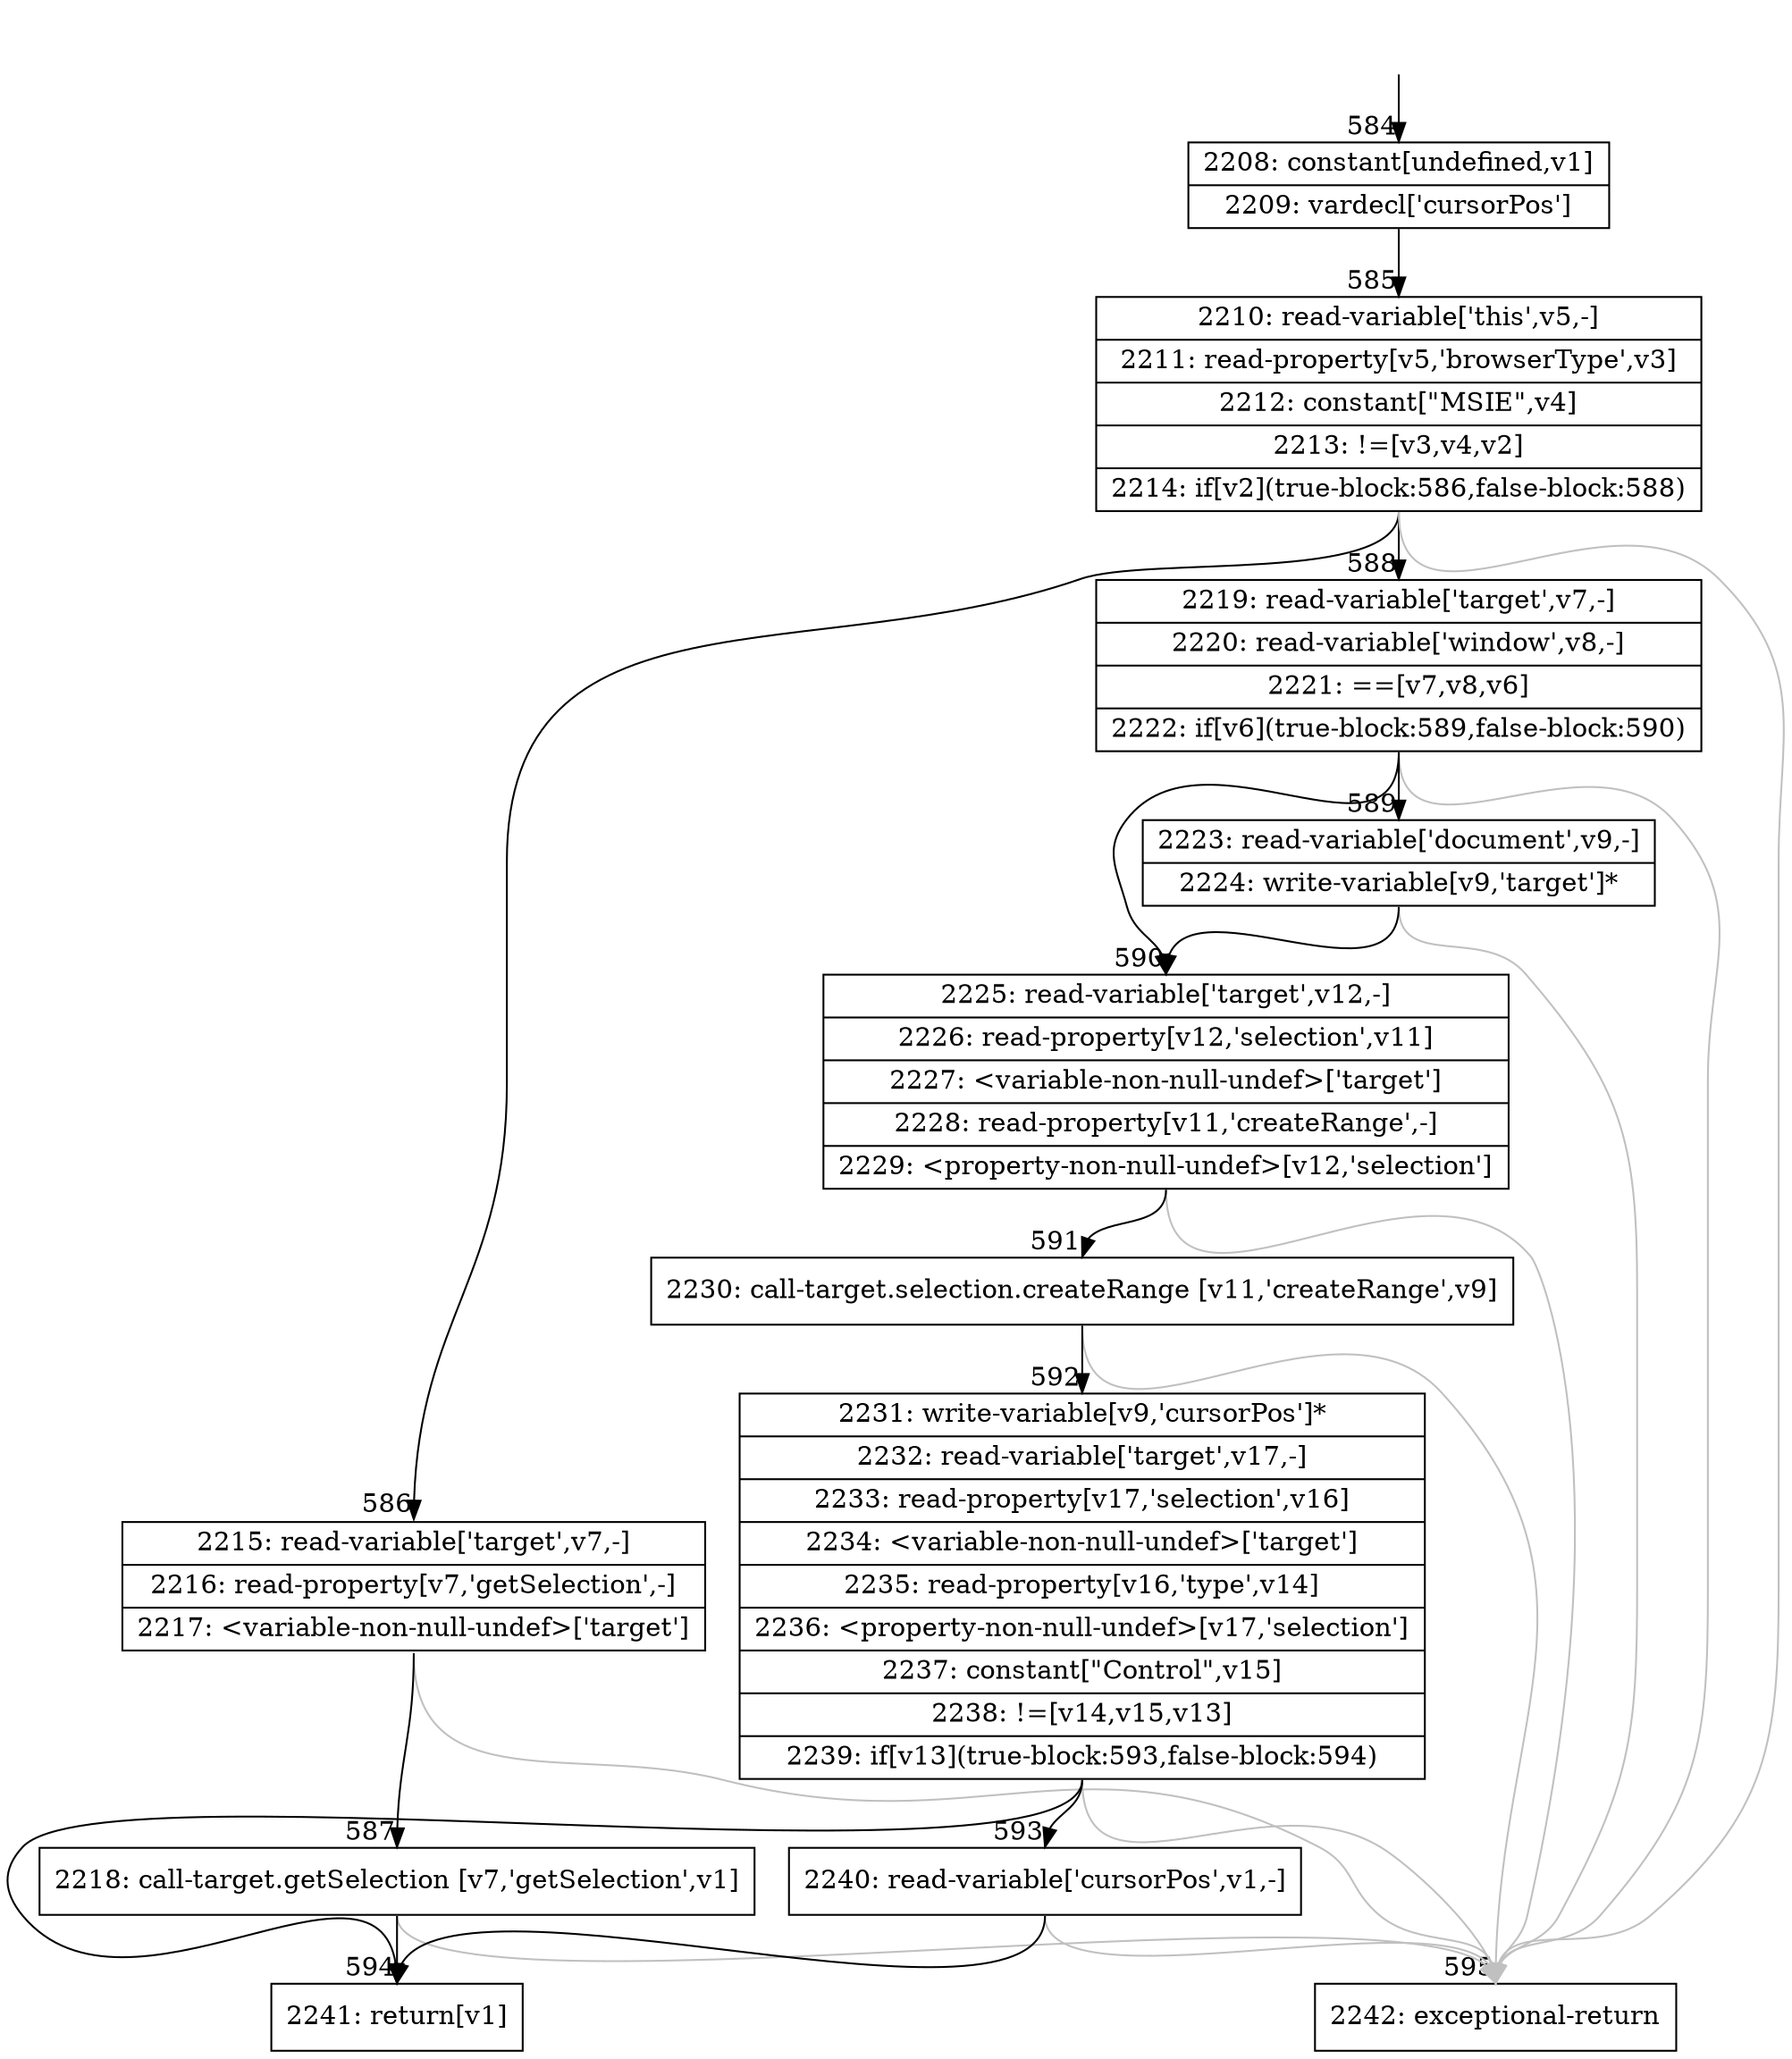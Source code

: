 digraph {
rankdir="TD"
BB_entry26[shape=none,label=""];
BB_entry26 -> BB584 [tailport=s, headport=n, headlabel="    584"]
BB584 [shape=record label="{2208: constant[undefined,v1]|2209: vardecl['cursorPos']}" ] 
BB584 -> BB585 [tailport=s, headport=n, headlabel="      585"]
BB585 [shape=record label="{2210: read-variable['this',v5,-]|2211: read-property[v5,'browserType',v3]|2212: constant[\"MSIE\",v4]|2213: !=[v3,v4,v2]|2214: if[v2](true-block:586,false-block:588)}" ] 
BB585 -> BB586 [tailport=s, headport=n, headlabel="      586"]
BB585 -> BB588 [tailport=s, headport=n, headlabel="      588"]
BB585 -> BB595 [tailport=s, headport=n, color=gray, headlabel="      595"]
BB586 [shape=record label="{2215: read-variable['target',v7,-]|2216: read-property[v7,'getSelection',-]|2217: \<variable-non-null-undef\>['target']}" ] 
BB586 -> BB587 [tailport=s, headport=n, headlabel="      587"]
BB586 -> BB595 [tailport=s, headport=n, color=gray]
BB587 [shape=record label="{2218: call-target.getSelection [v7,'getSelection',v1]}" ] 
BB587 -> BB594 [tailport=s, headport=n, headlabel="      594"]
BB587 -> BB595 [tailport=s, headport=n, color=gray]
BB588 [shape=record label="{2219: read-variable['target',v7,-]|2220: read-variable['window',v8,-]|2221: ==[v7,v8,v6]|2222: if[v6](true-block:589,false-block:590)}" ] 
BB588 -> BB589 [tailport=s, headport=n, headlabel="      589"]
BB588 -> BB590 [tailport=s, headport=n, headlabel="      590"]
BB588 -> BB595 [tailport=s, headport=n, color=gray]
BB589 [shape=record label="{2223: read-variable['document',v9,-]|2224: write-variable[v9,'target']*}" ] 
BB589 -> BB590 [tailport=s, headport=n]
BB589 -> BB595 [tailport=s, headport=n, color=gray]
BB590 [shape=record label="{2225: read-variable['target',v12,-]|2226: read-property[v12,'selection',v11]|2227: \<variable-non-null-undef\>['target']|2228: read-property[v11,'createRange',-]|2229: \<property-non-null-undef\>[v12,'selection']}" ] 
BB590 -> BB591 [tailport=s, headport=n, headlabel="      591"]
BB590 -> BB595 [tailport=s, headport=n, color=gray]
BB591 [shape=record label="{2230: call-target.selection.createRange [v11,'createRange',v9]}" ] 
BB591 -> BB592 [tailport=s, headport=n, headlabel="      592"]
BB591 -> BB595 [tailport=s, headport=n, color=gray]
BB592 [shape=record label="{2231: write-variable[v9,'cursorPos']*|2232: read-variable['target',v17,-]|2233: read-property[v17,'selection',v16]|2234: \<variable-non-null-undef\>['target']|2235: read-property[v16,'type',v14]|2236: \<property-non-null-undef\>[v17,'selection']|2237: constant[\"Control\",v15]|2238: !=[v14,v15,v13]|2239: if[v13](true-block:593,false-block:594)}" ] 
BB592 -> BB593 [tailport=s, headport=n, headlabel="      593"]
BB592 -> BB594 [tailport=s, headport=n]
BB592 -> BB595 [tailport=s, headport=n, color=gray]
BB593 [shape=record label="{2240: read-variable['cursorPos',v1,-]}" ] 
BB593 -> BB594 [tailport=s, headport=n]
BB593 -> BB595 [tailport=s, headport=n, color=gray]
BB594 [shape=record label="{2241: return[v1]}" ] 
BB595 [shape=record label="{2242: exceptional-return}" ] 
//#$~ 433
}
